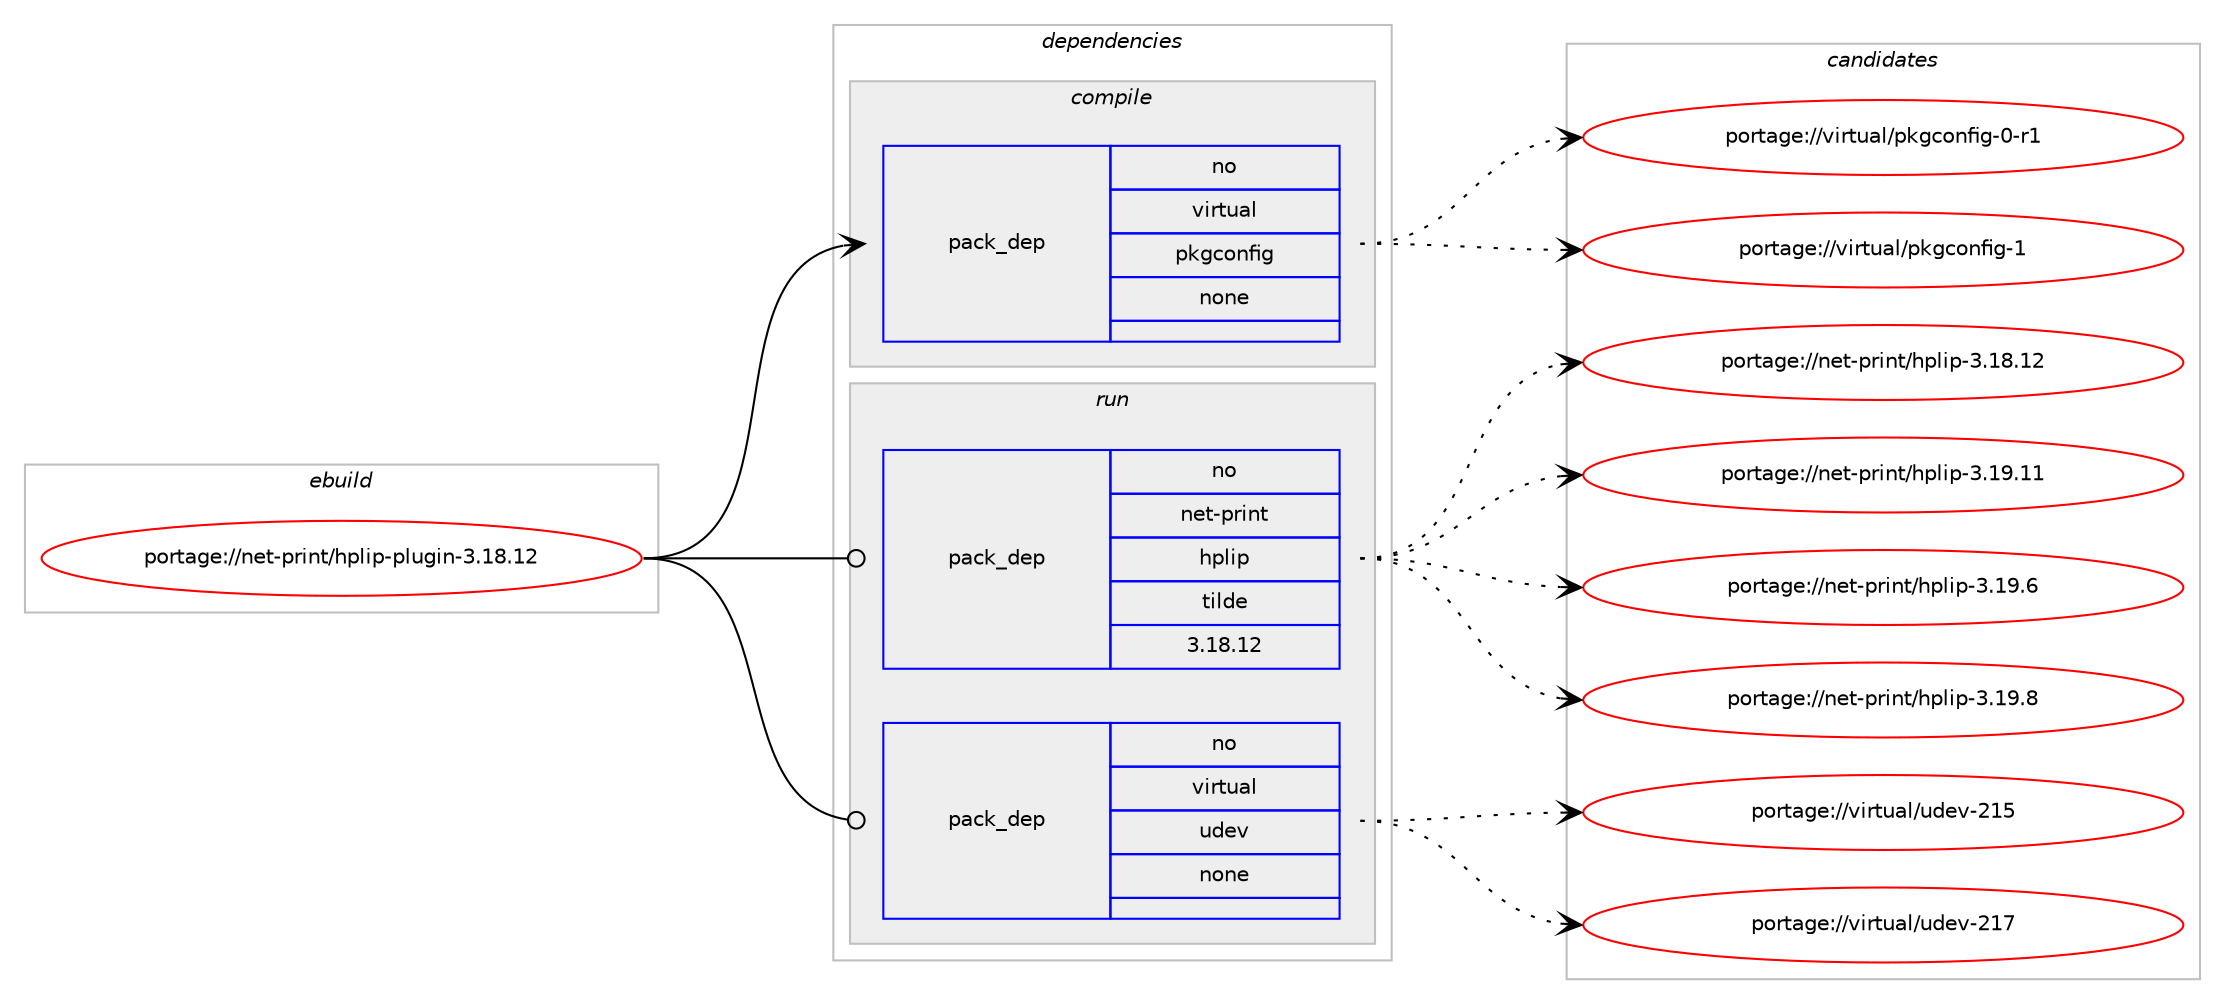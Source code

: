 digraph prolog {

# *************
# Graph options
# *************

newrank=true;
concentrate=true;
compound=true;
graph [rankdir=LR,fontname=Helvetica,fontsize=10,ranksep=1.5];#, ranksep=2.5, nodesep=0.2];
edge  [arrowhead=vee];
node  [fontname=Helvetica,fontsize=10];

# **********
# The ebuild
# **********

subgraph cluster_leftcol {
color=gray;
rank=same;
label=<<i>ebuild</i>>;
id [label="portage://net-print/hplip-plugin-3.18.12", color=red, width=4, href="../net-print/hplip-plugin-3.18.12.svg"];
}

# ****************
# The dependencies
# ****************

subgraph cluster_midcol {
color=gray;
label=<<i>dependencies</i>>;
subgraph cluster_compile {
fillcolor="#eeeeee";
style=filled;
label=<<i>compile</i>>;
subgraph pack274758 {
dependency374778 [label=<<TABLE BORDER="0" CELLBORDER="1" CELLSPACING="0" CELLPADDING="4" WIDTH="220"><TR><TD ROWSPAN="6" CELLPADDING="30">pack_dep</TD></TR><TR><TD WIDTH="110">no</TD></TR><TR><TD>virtual</TD></TR><TR><TD>pkgconfig</TD></TR><TR><TD>none</TD></TR><TR><TD></TD></TR></TABLE>>, shape=none, color=blue];
}
id:e -> dependency374778:w [weight=20,style="solid",arrowhead="vee"];
}
subgraph cluster_compileandrun {
fillcolor="#eeeeee";
style=filled;
label=<<i>compile and run</i>>;
}
subgraph cluster_run {
fillcolor="#eeeeee";
style=filled;
label=<<i>run</i>>;
subgraph pack274759 {
dependency374779 [label=<<TABLE BORDER="0" CELLBORDER="1" CELLSPACING="0" CELLPADDING="4" WIDTH="220"><TR><TD ROWSPAN="6" CELLPADDING="30">pack_dep</TD></TR><TR><TD WIDTH="110">no</TD></TR><TR><TD>net-print</TD></TR><TR><TD>hplip</TD></TR><TR><TD>tilde</TD></TR><TR><TD>3.18.12</TD></TR></TABLE>>, shape=none, color=blue];
}
id:e -> dependency374779:w [weight=20,style="solid",arrowhead="odot"];
subgraph pack274760 {
dependency374780 [label=<<TABLE BORDER="0" CELLBORDER="1" CELLSPACING="0" CELLPADDING="4" WIDTH="220"><TR><TD ROWSPAN="6" CELLPADDING="30">pack_dep</TD></TR><TR><TD WIDTH="110">no</TD></TR><TR><TD>virtual</TD></TR><TR><TD>udev</TD></TR><TR><TD>none</TD></TR><TR><TD></TD></TR></TABLE>>, shape=none, color=blue];
}
id:e -> dependency374780:w [weight=20,style="solid",arrowhead="odot"];
}
}

# **************
# The candidates
# **************

subgraph cluster_choices {
rank=same;
color=gray;
label=<<i>candidates</i>>;

subgraph choice274758 {
color=black;
nodesep=1;
choiceportage11810511411611797108471121071039911111010210510345484511449 [label="portage://virtual/pkgconfig-0-r1", color=red, width=4,href="../virtual/pkgconfig-0-r1.svg"];
choiceportage1181051141161179710847112107103991111101021051034549 [label="portage://virtual/pkgconfig-1", color=red, width=4,href="../virtual/pkgconfig-1.svg"];
dependency374778:e -> choiceportage11810511411611797108471121071039911111010210510345484511449:w [style=dotted,weight="100"];
dependency374778:e -> choiceportage1181051141161179710847112107103991111101021051034549:w [style=dotted,weight="100"];
}
subgraph choice274759 {
color=black;
nodesep=1;
choiceportage11010111645112114105110116471041121081051124551464956464950 [label="portage://net-print/hplip-3.18.12", color=red, width=4,href="../net-print/hplip-3.18.12.svg"];
choiceportage11010111645112114105110116471041121081051124551464957464949 [label="portage://net-print/hplip-3.19.11", color=red, width=4,href="../net-print/hplip-3.19.11.svg"];
choiceportage110101116451121141051101164710411210810511245514649574654 [label="portage://net-print/hplip-3.19.6", color=red, width=4,href="../net-print/hplip-3.19.6.svg"];
choiceportage110101116451121141051101164710411210810511245514649574656 [label="portage://net-print/hplip-3.19.8", color=red, width=4,href="../net-print/hplip-3.19.8.svg"];
dependency374779:e -> choiceportage11010111645112114105110116471041121081051124551464956464950:w [style=dotted,weight="100"];
dependency374779:e -> choiceportage11010111645112114105110116471041121081051124551464957464949:w [style=dotted,weight="100"];
dependency374779:e -> choiceportage110101116451121141051101164710411210810511245514649574654:w [style=dotted,weight="100"];
dependency374779:e -> choiceportage110101116451121141051101164710411210810511245514649574656:w [style=dotted,weight="100"];
}
subgraph choice274760 {
color=black;
nodesep=1;
choiceportage118105114116117971084711710010111845504953 [label="portage://virtual/udev-215", color=red, width=4,href="../virtual/udev-215.svg"];
choiceportage118105114116117971084711710010111845504955 [label="portage://virtual/udev-217", color=red, width=4,href="../virtual/udev-217.svg"];
dependency374780:e -> choiceportage118105114116117971084711710010111845504953:w [style=dotted,weight="100"];
dependency374780:e -> choiceportage118105114116117971084711710010111845504955:w [style=dotted,weight="100"];
}
}

}
